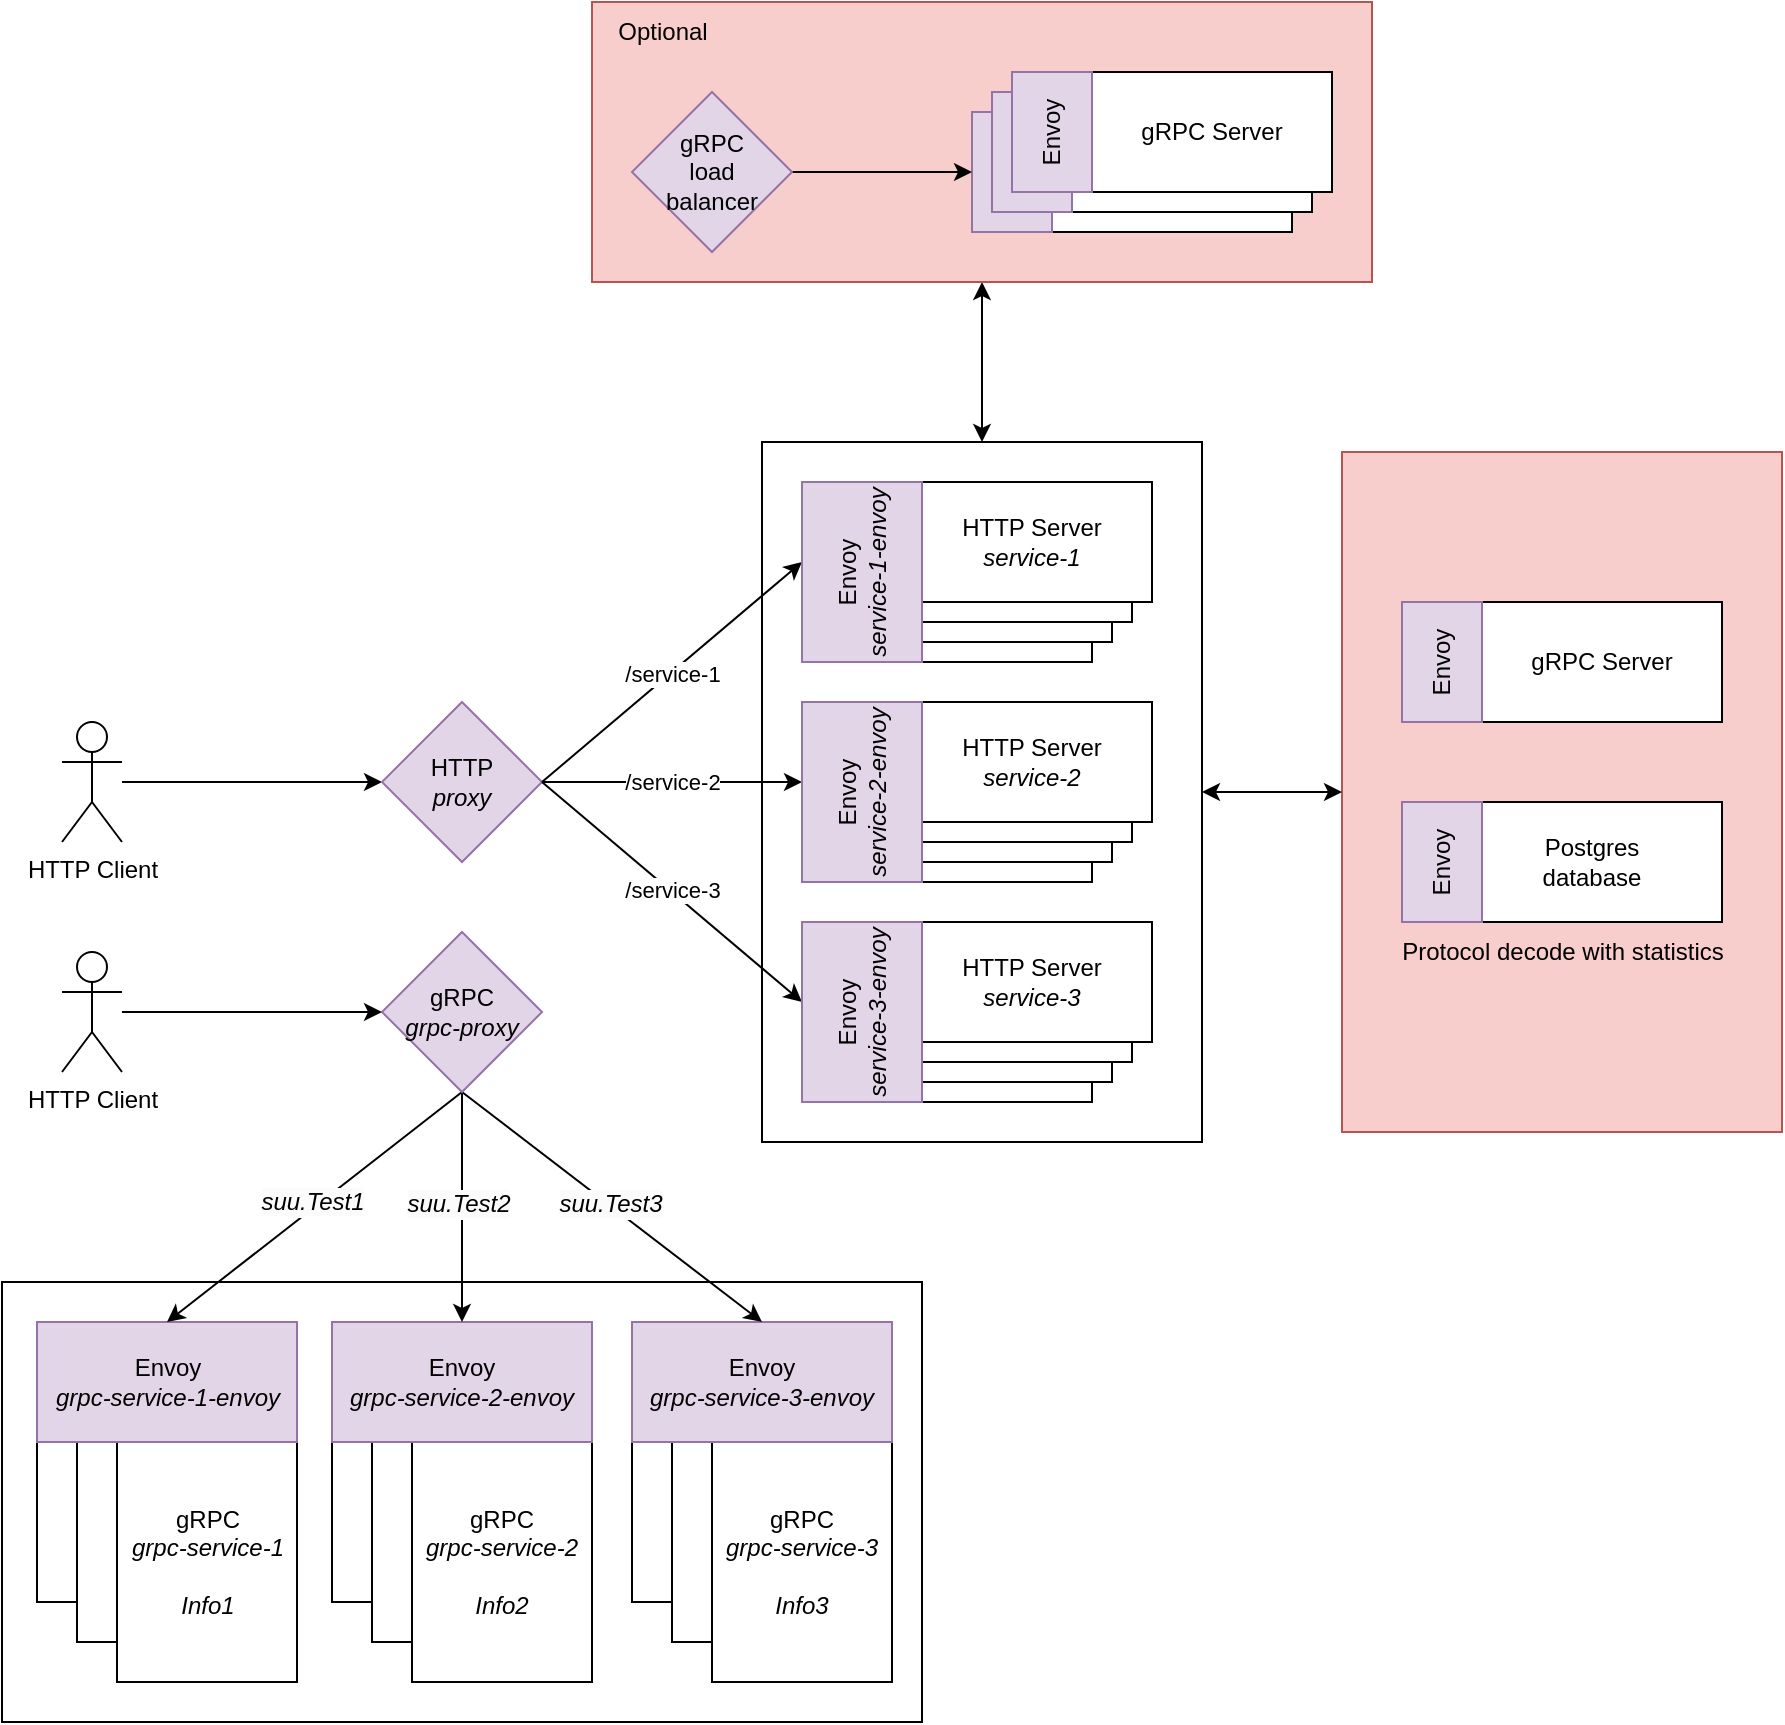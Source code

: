 <mxfile version="22.1.16" type="device">
  <diagram name="Page-1" id="4XVdnm4Mh2VWJTdFokWx">
    <mxGraphModel dx="719" dy="1763" grid="1" gridSize="10" guides="1" tooltips="1" connect="1" arrows="1" fold="1" page="1" pageScale="1" pageWidth="850" pageHeight="1100" math="0" shadow="0">
      <root>
        <mxCell id="0" />
        <mxCell id="1" parent="0" />
        <mxCell id="FvD66rcxhZCY_vO8rHZ7-28" value="" style="rounded=0;whiteSpace=wrap;html=1;" vertex="1" parent="1">
          <mxGeometry x="90" y="620" width="460" height="220" as="geometry" />
        </mxCell>
        <mxCell id="kOX-skd0nRhdrvtllHpR-61" value="" style="rounded=0;whiteSpace=wrap;html=1;" parent="1" vertex="1">
          <mxGeometry x="470" y="200" width="220" height="350" as="geometry" />
        </mxCell>
        <mxCell id="ZVSoIX3MnWESnNS0VUpJ-5" value="Serwer HTTP" style="rounded=0;whiteSpace=wrap;html=1;" parent="1" vertex="1">
          <mxGeometry x="515" y="470" width="120" height="60" as="geometry" />
        </mxCell>
        <mxCell id="ZVSoIX3MnWESnNS0VUpJ-4" value="Serwer HTTP" style="rounded=0;whiteSpace=wrap;html=1;" parent="1" vertex="1">
          <mxGeometry x="515" y="250" width="120" height="60" as="geometry" />
        </mxCell>
        <mxCell id="ZVSoIX3MnWESnNS0VUpJ-3" value="Serwer HTTP" style="rounded=0;whiteSpace=wrap;html=1;" parent="1" vertex="1">
          <mxGeometry x="515" y="360" width="120" height="60" as="geometry" />
        </mxCell>
        <mxCell id="kOX-skd0nRhdrvtllHpR-62" value="" style="rounded=0;whiteSpace=wrap;html=1;fillColor=#f8cecc;strokeColor=#b85450;" parent="1" vertex="1">
          <mxGeometry x="760" y="205" width="220" height="340" as="geometry" />
        </mxCell>
        <mxCell id="kOX-skd0nRhdrvtllHpR-64" style="edgeStyle=orthogonalEdgeStyle;rounded=0;orthogonalLoop=1;jettySize=auto;html=1;exitX=1;exitY=0.5;exitDx=0;exitDy=0;entryX=0;entryY=0.5;entryDx=0;entryDy=0;startArrow=classic;startFill=1;" parent="1" source="kOX-skd0nRhdrvtllHpR-61" target="kOX-skd0nRhdrvtllHpR-62" edge="1">
          <mxGeometry relative="1" as="geometry" />
        </mxCell>
        <mxCell id="kOX-skd0nRhdrvtllHpR-65" style="rounded=0;orthogonalLoop=1;jettySize=auto;html=1;exitX=0.5;exitY=0;exitDx=0;exitDy=0;entryX=0.5;entryY=1;entryDx=0;entryDy=0;startArrow=classic;startFill=1;" parent="1" source="kOX-skd0nRhdrvtllHpR-61" target="kOX-skd0nRhdrvtllHpR-49" edge="1">
          <mxGeometry relative="1" as="geometry" />
        </mxCell>
        <mxCell id="kOX-skd0nRhdrvtllHpR-49" value="&lt;div align=&quot;left&quot;&gt;&lt;br&gt;&lt;/div&gt;" style="rounded=0;whiteSpace=wrap;html=1;align=left;fillColor=#f8cecc;strokeColor=#b85450;" parent="1" vertex="1">
          <mxGeometry x="385" y="-20" width="390" height="140" as="geometry" />
        </mxCell>
        <mxCell id="prgVslOQz4MrDE7OXUun-4" value="" style="edgeStyle=orthogonalEdgeStyle;rounded=0;orthogonalLoop=1;jettySize=auto;html=1;" parent="1" source="prgVslOQz4MrDE7OXUun-2" edge="1">
          <mxGeometry relative="1" as="geometry">
            <mxPoint x="280" y="370" as="targetPoint" />
          </mxGeometry>
        </mxCell>
        <mxCell id="prgVslOQz4MrDE7OXUun-2" value="HTTP Client" style="shape=umlActor;verticalLabelPosition=bottom;verticalAlign=top;html=1;outlineConnect=0;" parent="1" vertex="1">
          <mxGeometry x="120" y="340" width="30" height="60" as="geometry" />
        </mxCell>
        <mxCell id="prgVslOQz4MrDE7OXUun-7" style="rounded=0;orthogonalLoop=1;jettySize=auto;html=1;entryX=0;entryY=0.5;entryDx=0;entryDy=0;" parent="1" target="prgVslOQz4MrDE7OXUun-6" edge="1">
          <mxGeometry relative="1" as="geometry">
            <mxPoint x="525" y="270" as="sourcePoint" />
          </mxGeometry>
        </mxCell>
        <mxCell id="prgVslOQz4MrDE7OXUun-10" style="edgeStyle=orthogonalEdgeStyle;rounded=0;orthogonalLoop=1;jettySize=auto;html=1;exitX=1;exitY=0.5;exitDx=0;exitDy=0;entryX=0;entryY=0.5;entryDx=0;entryDy=0;" parent="1" target="prgVslOQz4MrDE7OXUun-8" edge="1">
          <mxGeometry relative="1" as="geometry">
            <mxPoint x="525" y="380" as="sourcePoint" />
          </mxGeometry>
        </mxCell>
        <mxCell id="prgVslOQz4MrDE7OXUun-11" style="rounded=0;orthogonalLoop=1;jettySize=auto;html=1;exitX=1;exitY=0.5;exitDx=0;exitDy=0;entryX=0;entryY=0.5;entryDx=0;entryDy=0;" parent="1" target="prgVslOQz4MrDE7OXUun-9" edge="1">
          <mxGeometry relative="1" as="geometry">
            <mxPoint x="525" y="490" as="sourcePoint" />
          </mxGeometry>
        </mxCell>
        <mxCell id="prgVslOQz4MrDE7OXUun-5" value="&lt;div&gt;HTTP&lt;/div&gt;&lt;div&gt;&lt;i&gt;proxy&lt;/i&gt;&lt;/div&gt;" style="rhombus;whiteSpace=wrap;html=1;fillColor=#e1d5e7;strokeColor=#9673a6;" parent="1" vertex="1">
          <mxGeometry x="280" y="330" width="80" height="80" as="geometry" />
        </mxCell>
        <mxCell id="prgVslOQz4MrDE7OXUun-6" value="Serwer HTTP" style="rounded=0;whiteSpace=wrap;html=1;" parent="1" vertex="1">
          <mxGeometry x="525" y="240" width="120" height="60" as="geometry" />
        </mxCell>
        <mxCell id="prgVslOQz4MrDE7OXUun-8" value="Serwer HTTP" style="rounded=0;whiteSpace=wrap;html=1;" parent="1" vertex="1">
          <mxGeometry x="525" y="350" width="120" height="60" as="geometry" />
        </mxCell>
        <mxCell id="prgVslOQz4MrDE7OXUun-9" value="Serwer HTTP" style="rounded=0;whiteSpace=wrap;html=1;" parent="1" vertex="1">
          <mxGeometry x="525" y="460" width="120" height="60" as="geometry" />
        </mxCell>
        <mxCell id="prgVslOQz4MrDE7OXUun-12" value="gRPC Server" style="rounded=0;whiteSpace=wrap;html=1;" parent="1" vertex="1">
          <mxGeometry x="615" y="35" width="120" height="60" as="geometry" />
        </mxCell>
        <mxCell id="prgVslOQz4MrDE7OXUun-30" value="&lt;div&gt;Postgres&lt;/div&gt;&lt;div&gt;database&lt;br&gt;&lt;/div&gt;" style="whiteSpace=wrap;html=1;rounded=0;" parent="1" vertex="1">
          <mxGeometry x="820" y="380" width="130" height="60" as="geometry" />
        </mxCell>
        <mxCell id="kOX-skd0nRhdrvtllHpR-11" value="" style="rounded=0;orthogonalLoop=1;jettySize=auto;html=1;entryX=0;entryY=0.5;entryDx=0;entryDy=0;" parent="1" edge="1">
          <mxGeometry relative="1" as="geometry">
            <mxPoint x="360" y="370" as="sourcePoint" />
            <mxPoint x="490" y="260" as="targetPoint" />
          </mxGeometry>
        </mxCell>
        <mxCell id="kOX-skd0nRhdrvtllHpR-21" value="/service-1" style="edgeLabel;html=1;align=center;verticalAlign=middle;resizable=0;points=[];" parent="kOX-skd0nRhdrvtllHpR-11" vertex="1" connectable="0">
          <mxGeometry x="-0.006" relative="1" as="geometry">
            <mxPoint as="offset" />
          </mxGeometry>
        </mxCell>
        <mxCell id="kOX-skd0nRhdrvtllHpR-14" value="" style="edgeStyle=orthogonalEdgeStyle;rounded=0;orthogonalLoop=1;jettySize=auto;html=1;exitX=1;exitY=0.5;exitDx=0;exitDy=0;entryX=0;entryY=0.5;entryDx=0;entryDy=0;" parent="1" source="prgVslOQz4MrDE7OXUun-5" edge="1">
          <mxGeometry relative="1" as="geometry">
            <mxPoint x="360" y="370" as="sourcePoint" />
            <mxPoint x="490" y="370" as="targetPoint" />
          </mxGeometry>
        </mxCell>
        <mxCell id="kOX-skd0nRhdrvtllHpR-20" value="/service-2" style="edgeLabel;html=1;align=center;verticalAlign=middle;resizable=0;points=[];" parent="kOX-skd0nRhdrvtllHpR-14" vertex="1" connectable="0">
          <mxGeometry x="-0.006" relative="1" as="geometry">
            <mxPoint as="offset" />
          </mxGeometry>
        </mxCell>
        <mxCell id="kOX-skd0nRhdrvtllHpR-17" value="" style="rounded=0;orthogonalLoop=1;jettySize=auto;html=1;exitX=1;exitY=0.5;exitDx=0;exitDy=0;entryX=0;entryY=0.5;entryDx=0;entryDy=0;" parent="1" source="prgVslOQz4MrDE7OXUun-5" edge="1">
          <mxGeometry relative="1" as="geometry">
            <mxPoint x="360" y="370" as="sourcePoint" />
            <mxPoint x="490" y="480" as="targetPoint" />
          </mxGeometry>
        </mxCell>
        <mxCell id="kOX-skd0nRhdrvtllHpR-18" value="/service-3" style="edgeLabel;html=1;align=center;verticalAlign=middle;resizable=0;points=[];" parent="kOX-skd0nRhdrvtllHpR-17" vertex="1" connectable="0">
          <mxGeometry x="-0.008" y="1" relative="1" as="geometry">
            <mxPoint as="offset" />
          </mxGeometry>
        </mxCell>
        <mxCell id="kOX-skd0nRhdrvtllHpR-22" value="Serwer HTTP" style="rounded=0;whiteSpace=wrap;html=1;" parent="1" vertex="1">
          <mxGeometry x="535" y="230" width="120" height="60" as="geometry" />
        </mxCell>
        <mxCell id="kOX-skd0nRhdrvtllHpR-24" value="HTTP Server&lt;br&gt;&lt;i&gt;service-1&lt;/i&gt;" style="rounded=0;whiteSpace=wrap;html=1;" parent="1" vertex="1">
          <mxGeometry x="545" y="220" width="120" height="60" as="geometry" />
        </mxCell>
        <mxCell id="kOX-skd0nRhdrvtllHpR-26" value="Serwer HTTP" style="rounded=0;whiteSpace=wrap;html=1;" parent="1" vertex="1">
          <mxGeometry x="535" y="340" width="120" height="60" as="geometry" />
        </mxCell>
        <mxCell id="kOX-skd0nRhdrvtllHpR-28" value="HTTP Server&lt;br&gt;&lt;i&gt;service-2&lt;/i&gt;" style="rounded=0;whiteSpace=wrap;html=1;" parent="1" vertex="1">
          <mxGeometry x="545" y="330" width="120" height="60" as="geometry" />
        </mxCell>
        <mxCell id="kOX-skd0nRhdrvtllHpR-30" value="Serwer HTTP" style="rounded=0;whiteSpace=wrap;html=1;" parent="1" vertex="1">
          <mxGeometry x="535" y="450" width="120" height="60" as="geometry" />
        </mxCell>
        <mxCell id="kOX-skd0nRhdrvtllHpR-32" value="HTTP Server&lt;br&gt;&lt;i&gt;service-3&lt;/i&gt;" style="rounded=0;whiteSpace=wrap;html=1;" parent="1" vertex="1">
          <mxGeometry x="545" y="440" width="120" height="60" as="geometry" />
        </mxCell>
        <mxCell id="kOX-skd0nRhdrvtllHpR-34" value="Envoy" style="rounded=0;whiteSpace=wrap;html=1;fillColor=#e1d5e7;strokeColor=#9673a6;horizontal=0;" parent="1" vertex="1">
          <mxGeometry x="575" y="35" width="40" height="60" as="geometry" />
        </mxCell>
        <mxCell id="kOX-skd0nRhdrvtllHpR-35" value="gRPC Server" style="rounded=0;whiteSpace=wrap;html=1;" parent="1" vertex="1">
          <mxGeometry x="625" y="25" width="120" height="60" as="geometry" />
        </mxCell>
        <mxCell id="kOX-skd0nRhdrvtllHpR-36" value="Envoy" style="rounded=0;whiteSpace=wrap;html=1;fillColor=#e1d5e7;strokeColor=#9673a6;horizontal=0;" parent="1" vertex="1">
          <mxGeometry x="585" y="25" width="40" height="60" as="geometry" />
        </mxCell>
        <mxCell id="kOX-skd0nRhdrvtllHpR-37" value="gRPC Server" style="rounded=0;whiteSpace=wrap;html=1;" parent="1" vertex="1">
          <mxGeometry x="635" y="15" width="120" height="60" as="geometry" />
        </mxCell>
        <mxCell id="kOX-skd0nRhdrvtllHpR-38" value="Envoy" style="rounded=0;whiteSpace=wrap;html=1;fillColor=#e1d5e7;strokeColor=#9673a6;horizontal=0;" parent="1" vertex="1">
          <mxGeometry x="595" y="15" width="40" height="60" as="geometry" />
        </mxCell>
        <mxCell id="kOX-skd0nRhdrvtllHpR-39" value="gRPC Server" style="rounded=0;whiteSpace=wrap;html=1;" parent="1" vertex="1">
          <mxGeometry x="830" y="280" width="120" height="60" as="geometry" />
        </mxCell>
        <mxCell id="kOX-skd0nRhdrvtllHpR-40" value="Envoy" style="rounded=0;whiteSpace=wrap;html=1;fillColor=#e1d5e7;strokeColor=#9673a6;horizontal=0;" parent="1" vertex="1">
          <mxGeometry x="790" y="280" width="40" height="60" as="geometry" />
        </mxCell>
        <mxCell id="kOX-skd0nRhdrvtllHpR-42" style="edgeStyle=orthogonalEdgeStyle;rounded=0;orthogonalLoop=1;jettySize=auto;html=1;exitX=1;exitY=0.5;exitDx=0;exitDy=0;entryX=0;entryY=0.5;entryDx=0;entryDy=0;" parent="1" source="kOX-skd0nRhdrvtllHpR-41" target="kOX-skd0nRhdrvtllHpR-34" edge="1">
          <mxGeometry relative="1" as="geometry" />
        </mxCell>
        <mxCell id="kOX-skd0nRhdrvtllHpR-41" value="&lt;div&gt;gRPC&lt;/div&gt;&lt;div&gt;load&lt;/div&gt;&lt;div&gt;balancer&lt;br&gt;&lt;/div&gt;" style="rhombus;whiteSpace=wrap;html=1;fillColor=#e1d5e7;strokeColor=#9673a6;" parent="1" vertex="1">
          <mxGeometry x="405" y="25" width="80" height="80" as="geometry" />
        </mxCell>
        <mxCell id="kOX-skd0nRhdrvtllHpR-43" value="&lt;div&gt;Envoy&lt;/div&gt;" style="rounded=0;whiteSpace=wrap;html=1;fillColor=#e1d5e7;strokeColor=#9673a6;horizontal=0;align=center;" parent="1" vertex="1">
          <mxGeometry x="790" y="380" width="40" height="60" as="geometry" />
        </mxCell>
        <mxCell id="kOX-skd0nRhdrvtllHpR-50" value="Optional" style="text;html=1;align=center;verticalAlign=middle;resizable=0;points=[];autosize=1;strokeColor=none;fillColor=none;fontStyle=0" parent="1" vertex="1">
          <mxGeometry x="385" y="-20" width="70" height="30" as="geometry" />
        </mxCell>
        <mxCell id="kOX-skd0nRhdrvtllHpR-53" value="Protocol decode with statistics" style="text;html=1;align=center;verticalAlign=middle;resizable=0;points=[];autosize=1;strokeColor=none;fillColor=none;" parent="1" vertex="1">
          <mxGeometry x="780" y="440" width="180" height="30" as="geometry" />
        </mxCell>
        <mxCell id="ZVSoIX3MnWESnNS0VUpJ-1" value="Envoy&lt;br&gt;&lt;i&gt;service-2-envoy&lt;/i&gt;" style="rounded=0;whiteSpace=wrap;html=1;fillColor=#e1d5e7;strokeColor=#9673a6;horizontal=0;" parent="1" vertex="1">
          <mxGeometry x="490" y="330" width="60" height="90" as="geometry" />
        </mxCell>
        <mxCell id="ZVSoIX3MnWESnNS0VUpJ-6" value="Envoy&lt;br&gt;&lt;i&gt;service-1-envoy&lt;/i&gt;" style="rounded=0;whiteSpace=wrap;html=1;fillColor=#e1d5e7;strokeColor=#9673a6;horizontal=0;" parent="1" vertex="1">
          <mxGeometry x="490" y="220" width="60" height="90" as="geometry" />
        </mxCell>
        <mxCell id="ZVSoIX3MnWESnNS0VUpJ-7" value="Envoy&lt;br&gt;&lt;i&gt;service-3-envoy&lt;/i&gt;" style="rounded=0;whiteSpace=wrap;html=1;fillColor=#e1d5e7;strokeColor=#9673a6;horizontal=0;" parent="1" vertex="1">
          <mxGeometry x="490" y="440" width="60" height="90" as="geometry" />
        </mxCell>
        <mxCell id="FvD66rcxhZCY_vO8rHZ7-9" value="gRPC&lt;br&gt;&lt;i&gt;grpc-service-1&lt;/i&gt;" style="rounded=0;whiteSpace=wrap;html=1;direction=south;" vertex="1" parent="1">
          <mxGeometry x="127.5" y="680" width="90" height="120" as="geometry" />
        </mxCell>
        <mxCell id="FvD66rcxhZCY_vO8rHZ7-4" value="" style="rounded=0;whiteSpace=wrap;html=1;direction=south;" vertex="1" parent="1">
          <mxGeometry x="107.5" y="660" width="90" height="120" as="geometry" />
        </mxCell>
        <mxCell id="FvD66rcxhZCY_vO8rHZ7-10" value="" style="rounded=0;whiteSpace=wrap;html=1;direction=south;" vertex="1" parent="1">
          <mxGeometry x="127.5" y="680" width="90" height="120" as="geometry" />
        </mxCell>
        <mxCell id="FvD66rcxhZCY_vO8rHZ7-11" value="gRPC&lt;br&gt;&lt;i&gt;grpc-service-1&lt;br&gt;&lt;br&gt;Info1&lt;br&gt;&lt;/i&gt;" style="rounded=0;whiteSpace=wrap;html=1;direction=south;" vertex="1" parent="1">
          <mxGeometry x="147.5" y="700" width="90" height="120" as="geometry" />
        </mxCell>
        <mxCell id="FvD66rcxhZCY_vO8rHZ7-5" value="Envoy&lt;br&gt;&lt;i&gt;grpc-service-1-envoy&lt;/i&gt;" style="rounded=0;whiteSpace=wrap;html=1;fillColor=#e1d5e7;strokeColor=#9673a6;horizontal=1;direction=south;" vertex="1" parent="1">
          <mxGeometry x="107.5" y="640" width="130" height="60" as="geometry" />
        </mxCell>
        <mxCell id="FvD66rcxhZCY_vO8rHZ7-17" value="gRPC&lt;br&gt;&lt;i&gt;grpc-service-1&lt;/i&gt;" style="rounded=0;whiteSpace=wrap;html=1;direction=south;" vertex="1" parent="1">
          <mxGeometry x="277.5" y="680" width="90" height="120" as="geometry" />
        </mxCell>
        <mxCell id="FvD66rcxhZCY_vO8rHZ7-18" value="" style="rounded=0;whiteSpace=wrap;html=1;direction=south;" vertex="1" parent="1">
          <mxGeometry x="255" y="660" width="90" height="120" as="geometry" />
        </mxCell>
        <mxCell id="FvD66rcxhZCY_vO8rHZ7-19" value="" style="rounded=0;whiteSpace=wrap;html=1;direction=south;" vertex="1" parent="1">
          <mxGeometry x="275" y="680" width="90" height="120" as="geometry" />
        </mxCell>
        <mxCell id="FvD66rcxhZCY_vO8rHZ7-20" value="gRPC&lt;br&gt;&lt;i&gt;grpc-service-2&lt;br&gt;&lt;/i&gt;&lt;i&gt;&lt;br&gt;Info2&lt;br&gt;&lt;/i&gt;" style="rounded=0;whiteSpace=wrap;html=1;direction=south;" vertex="1" parent="1">
          <mxGeometry x="295" y="700" width="90" height="120" as="geometry" />
        </mxCell>
        <mxCell id="FvD66rcxhZCY_vO8rHZ7-21" value="Envoy&lt;br&gt;&lt;i&gt;grpc-service-2-envoy&lt;/i&gt;" style="rounded=0;whiteSpace=wrap;html=1;fillColor=#e1d5e7;strokeColor=#9673a6;horizontal=1;direction=south;" vertex="1" parent="1">
          <mxGeometry x="255" y="640" width="130" height="60" as="geometry" />
        </mxCell>
        <mxCell id="FvD66rcxhZCY_vO8rHZ7-22" value="gRPC&lt;br&gt;&lt;i&gt;grpc-service-1&lt;/i&gt;" style="rounded=0;whiteSpace=wrap;html=1;direction=south;" vertex="1" parent="1">
          <mxGeometry x="425" y="680" width="90" height="120" as="geometry" />
        </mxCell>
        <mxCell id="FvD66rcxhZCY_vO8rHZ7-23" value="" style="rounded=0;whiteSpace=wrap;html=1;direction=south;" vertex="1" parent="1">
          <mxGeometry x="405" y="660" width="90" height="120" as="geometry" />
        </mxCell>
        <mxCell id="FvD66rcxhZCY_vO8rHZ7-24" value="" style="rounded=0;whiteSpace=wrap;html=1;direction=south;" vertex="1" parent="1">
          <mxGeometry x="425" y="680" width="90" height="120" as="geometry" />
        </mxCell>
        <mxCell id="FvD66rcxhZCY_vO8rHZ7-25" value="gRPC&lt;br&gt;&lt;i&gt;grpc-service-3&lt;br&gt;&lt;/i&gt;&lt;i&gt;&lt;br&gt;Info3&lt;br&gt;&lt;/i&gt;" style="rounded=0;whiteSpace=wrap;html=1;direction=south;" vertex="1" parent="1">
          <mxGeometry x="445" y="700" width="90" height="120" as="geometry" />
        </mxCell>
        <mxCell id="FvD66rcxhZCY_vO8rHZ7-26" value="Envoy&lt;br&gt;&lt;i&gt;grpc-service-3-envoy&lt;/i&gt;" style="rounded=0;whiteSpace=wrap;html=1;fillColor=#e1d5e7;strokeColor=#9673a6;horizontal=1;direction=south;" vertex="1" parent="1">
          <mxGeometry x="405" y="640" width="130" height="60" as="geometry" />
        </mxCell>
        <mxCell id="FvD66rcxhZCY_vO8rHZ7-31" style="rounded=0;orthogonalLoop=1;jettySize=auto;html=1;exitX=0.5;exitY=1;exitDx=0;exitDy=0;entryX=0;entryY=0.5;entryDx=0;entryDy=0;" edge="1" parent="1" source="FvD66rcxhZCY_vO8rHZ7-27" target="FvD66rcxhZCY_vO8rHZ7-5">
          <mxGeometry relative="1" as="geometry" />
        </mxCell>
        <mxCell id="FvD66rcxhZCY_vO8rHZ7-34" value="&lt;i style=&quot;border-color: var(--border-color); font-size: 12px; background-color: rgb(251, 251, 251);&quot;&gt;suu.Test1&lt;/i&gt;" style="edgeLabel;html=1;align=center;verticalAlign=middle;resizable=0;points=[];" vertex="1" connectable="0" parent="FvD66rcxhZCY_vO8rHZ7-31">
          <mxGeometry x="-0.013" y="-3" relative="1" as="geometry">
            <mxPoint as="offset" />
          </mxGeometry>
        </mxCell>
        <mxCell id="FvD66rcxhZCY_vO8rHZ7-32" style="rounded=0;orthogonalLoop=1;jettySize=auto;html=1;exitX=0.5;exitY=1;exitDx=0;exitDy=0;entryX=0;entryY=0.5;entryDx=0;entryDy=0;" edge="1" parent="1" source="FvD66rcxhZCY_vO8rHZ7-27" target="FvD66rcxhZCY_vO8rHZ7-21">
          <mxGeometry relative="1" as="geometry" />
        </mxCell>
        <mxCell id="FvD66rcxhZCY_vO8rHZ7-35" value="&lt;i style=&quot;border-color: var(--border-color); font-size: 12px; background-color: rgb(251, 251, 251);&quot;&gt;suu.Test2&lt;/i&gt;" style="edgeLabel;html=1;align=center;verticalAlign=middle;resizable=0;points=[];" vertex="1" connectable="0" parent="FvD66rcxhZCY_vO8rHZ7-32">
          <mxGeometry x="-0.022" y="-2" relative="1" as="geometry">
            <mxPoint as="offset" />
          </mxGeometry>
        </mxCell>
        <mxCell id="FvD66rcxhZCY_vO8rHZ7-33" style="rounded=0;orthogonalLoop=1;jettySize=auto;html=1;exitX=0.5;exitY=1;exitDx=0;exitDy=0;entryX=0;entryY=0.5;entryDx=0;entryDy=0;" edge="1" parent="1" source="FvD66rcxhZCY_vO8rHZ7-27" target="FvD66rcxhZCY_vO8rHZ7-26">
          <mxGeometry relative="1" as="geometry" />
        </mxCell>
        <mxCell id="FvD66rcxhZCY_vO8rHZ7-36" value="&lt;i style=&quot;border-color: var(--border-color); font-size: 12px; background-color: rgb(251, 251, 251);&quot;&gt;suu.Test3&lt;/i&gt;" style="edgeLabel;html=1;align=center;verticalAlign=middle;resizable=0;points=[];" vertex="1" connectable="0" parent="FvD66rcxhZCY_vO8rHZ7-33">
          <mxGeometry x="-0.022" y="1" relative="1" as="geometry">
            <mxPoint as="offset" />
          </mxGeometry>
        </mxCell>
        <mxCell id="FvD66rcxhZCY_vO8rHZ7-27" value="&lt;div&gt;gRPC&lt;/div&gt;&lt;div&gt;&lt;i&gt;grpc-proxy&lt;/i&gt;&lt;/div&gt;" style="rhombus;whiteSpace=wrap;html=1;fillColor=#e1d5e7;strokeColor=#9673a6;" vertex="1" parent="1">
          <mxGeometry x="280" y="445" width="80" height="80" as="geometry" />
        </mxCell>
        <mxCell id="FvD66rcxhZCY_vO8rHZ7-29" value="" style="edgeStyle=orthogonalEdgeStyle;rounded=0;orthogonalLoop=1;jettySize=auto;html=1;entryX=0;entryY=0.5;entryDx=0;entryDy=0;" edge="1" parent="1" source="FvD66rcxhZCY_vO8rHZ7-30" target="FvD66rcxhZCY_vO8rHZ7-27">
          <mxGeometry relative="1" as="geometry">
            <mxPoint x="280" y="485" as="targetPoint" />
          </mxGeometry>
        </mxCell>
        <mxCell id="FvD66rcxhZCY_vO8rHZ7-30" value="HTTP Client" style="shape=umlActor;verticalLabelPosition=bottom;verticalAlign=top;html=1;outlineConnect=0;" vertex="1" parent="1">
          <mxGeometry x="120" y="455" width="30" height="60" as="geometry" />
        </mxCell>
      </root>
    </mxGraphModel>
  </diagram>
</mxfile>
